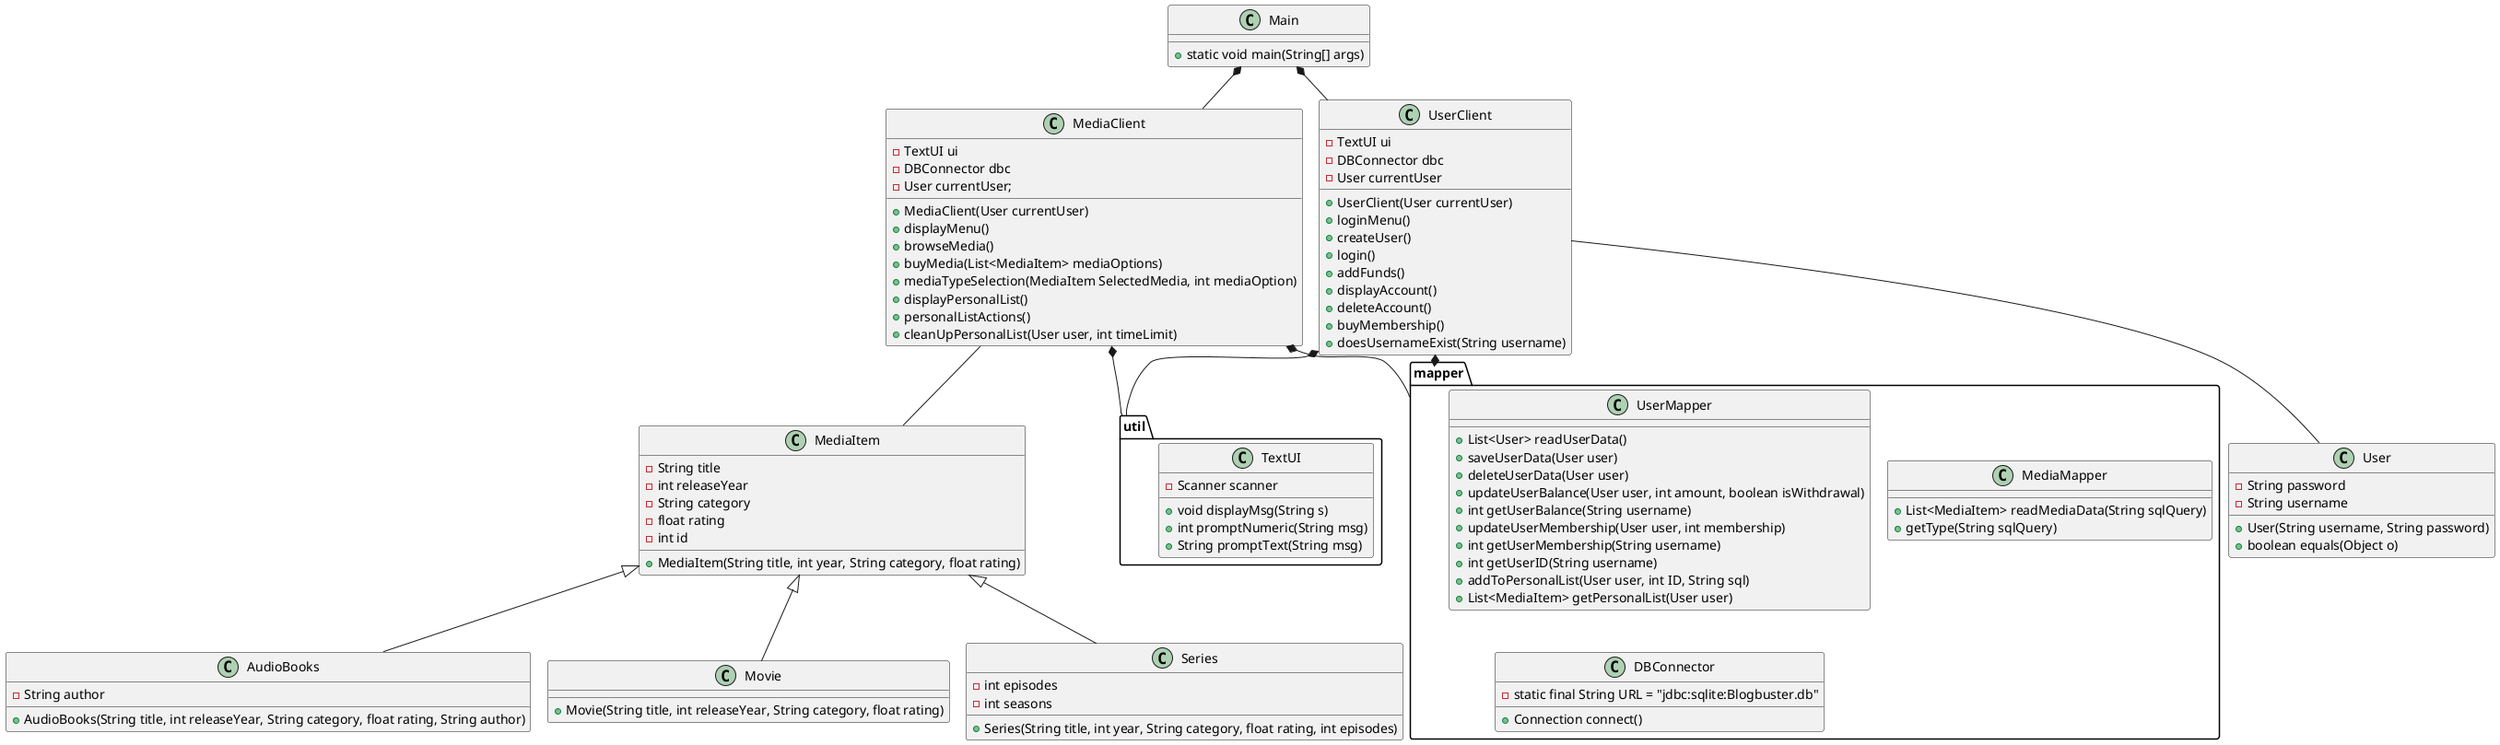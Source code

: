 @startuml
!pragma layout smetana

class Main{
+ static void main(String[] args)

}

class MediaItem{
- String title
- int releaseYear
- String category
- float rating
- int id
+MediaItem(String title, int year, String category, float rating)

}

class MediaClient{
-TextUI ui
-DBConnector dbc
-User currentUser;
+MediaClient(User currentUser)
+displayMenu()
+browseMedia()
+buyMedia(List<MediaItem> mediaOptions)
+mediaTypeSelection(MediaItem SelectedMedia, int mediaOption)
+displayPersonalList()
+personalListActions()
+cleanUpPersonalList(User user, int timeLimit)
}


class User{
-String password
-String username
+User(String username, String password)
+boolean equals(Object o)
}


class Movie{

+ Movie(String title, int releaseYear, String category, float rating)
}

class Series{
- int episodes
- int seasons
+Series(String title, int year, String category, float rating, int episodes)
}

class AudioBooks{
- String author
+ AudioBooks(String title, int releaseYear, String category, float rating, String author)
}


class UserClient{
-TextUI ui
-DBConnector dbc
-User currentUser
+UserClient(User currentUser)
+loginMenu()
+createUser()
+login()
+addFunds()
+displayAccount()
+deleteAccount()
+buyMembership()
+doesUsernameExist(String username)
}


package "util" {
class TextUI{
- Scanner scanner
+void displayMsg(String s)
+int promptNumeric(String msg)
+String promptText(String msg)
}
}

package "mapper" {
class UserMapper {
+List<User> readUserData()
+saveUserData(User user)
+deleteUserData(User user)
+updateUserBalance(User user, int amount, boolean isWithdrawal)
+int getUserBalance(String username)
+updateUserMembership(User user, int membership)
+int getUserMembership(String username)
+int getUserID(String username)
+addToPersonalList(User user, int ID, String sql)
+List<MediaItem> getPersonalList(User user)

}
class MediaMapper {
+List<MediaItem> readMediaData(String sqlQuery)
+getType(String sqlQuery)
}
class DBConnector{
-static final String URL = "jdbc:sqlite:Blogbuster.db"
+Connection connect()
}
}


MediaItem<|--Series
MediaItem <|-- Movie
Main *-- MediaClient
MediaClient *-- "util"
MediaClient -- MediaItem
Main *-- UserClient
UserClient -- User
UserClient *--"util"
UserClient *-- "mapper"
MediaClient *-- "mapper"
MediaItem <|-- AudioBooks

@enduml